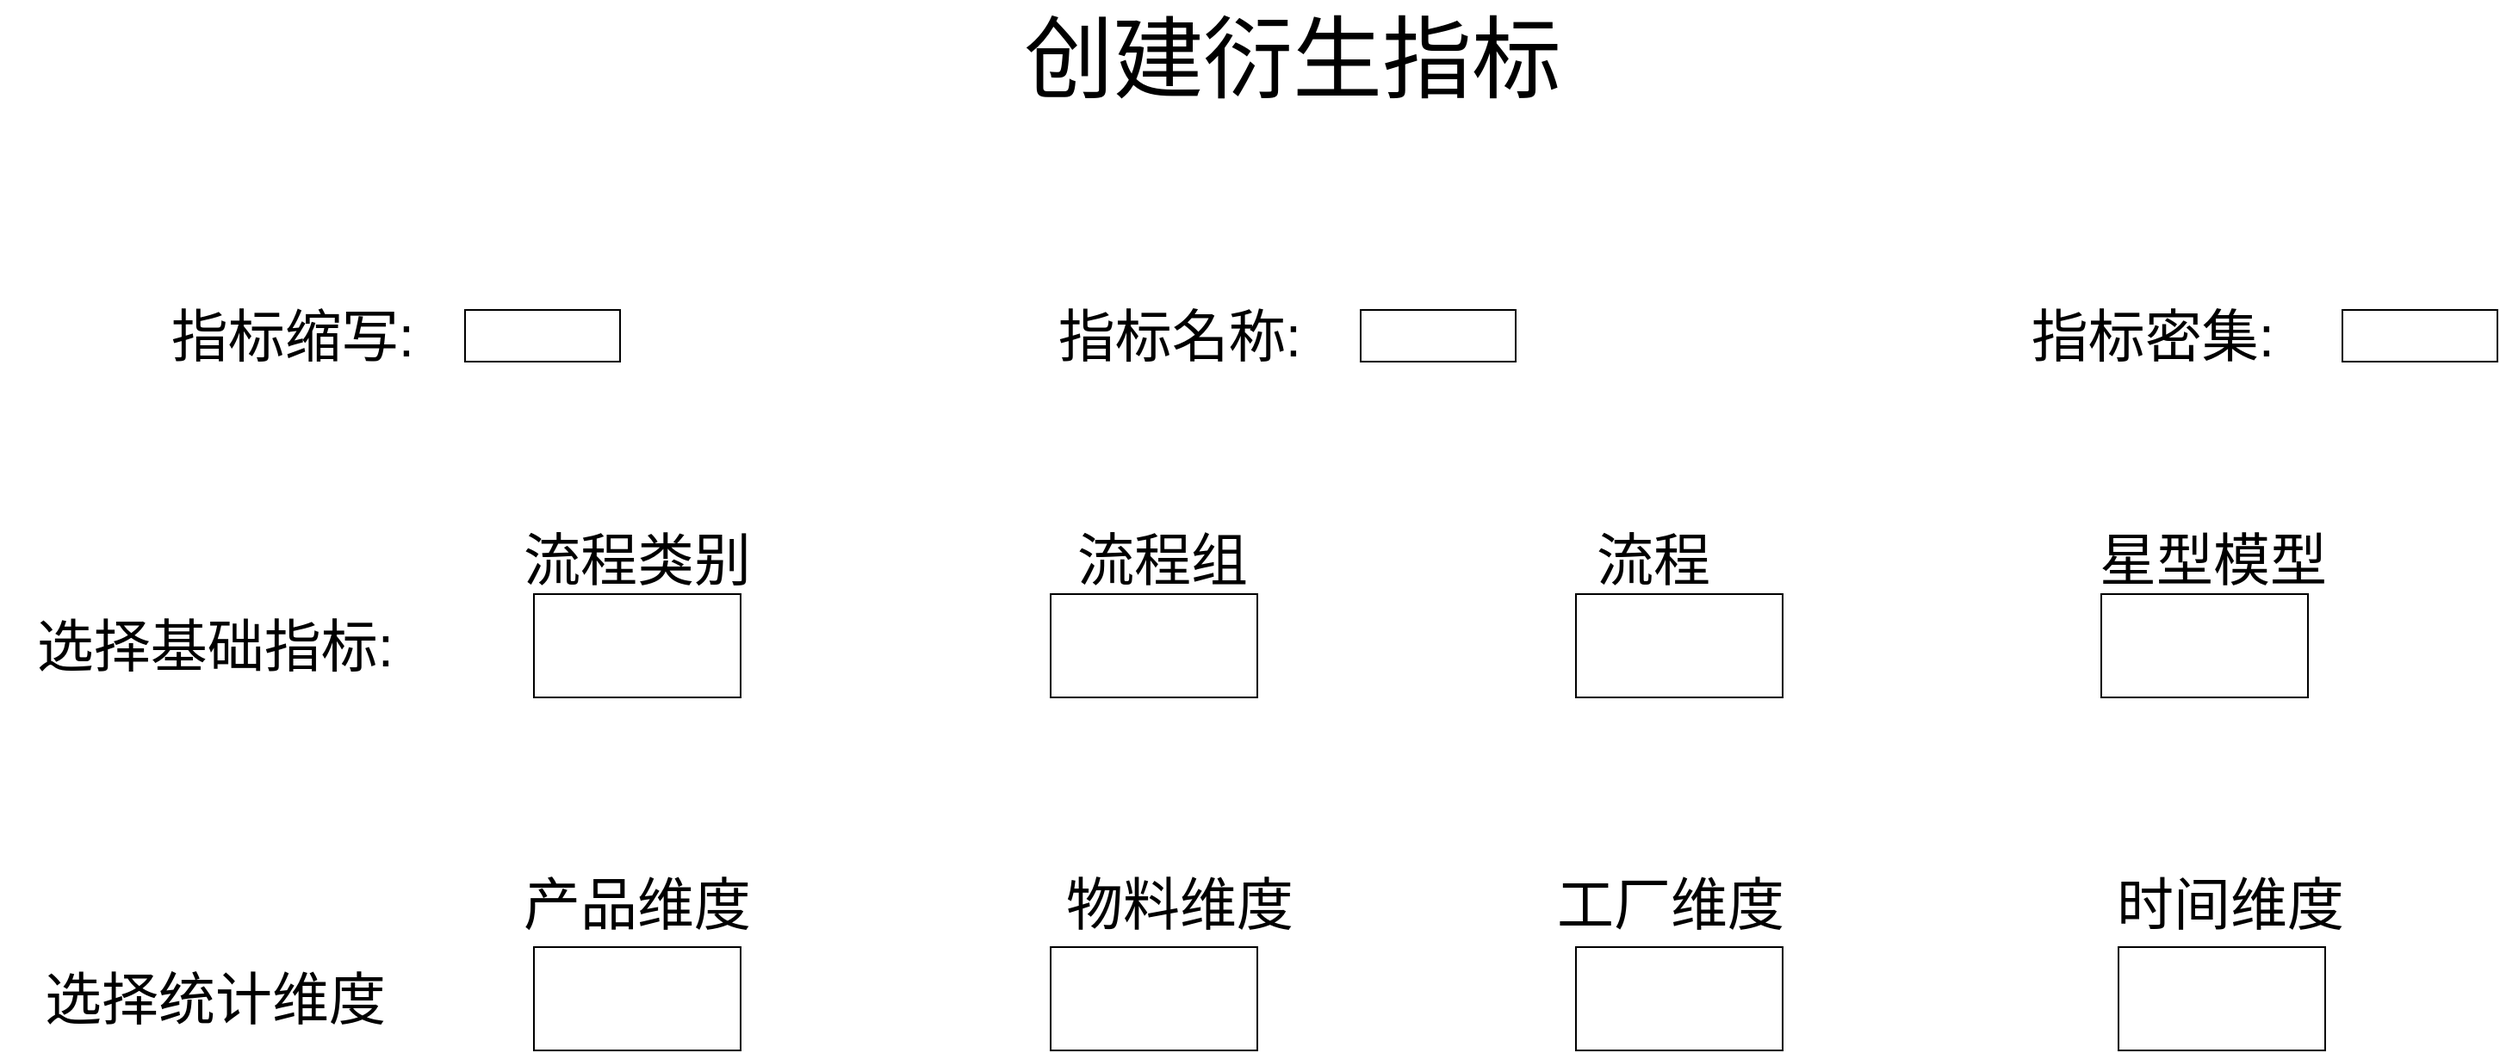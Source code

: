 <mxfile version="15.9.1" type="github">
  <diagram id="D9r5dB2LFCZVyrgBXVgn" name="第 1 页">
    <mxGraphModel dx="2473" dy="1458" grid="1" gridSize="10" guides="1" tooltips="1" connect="1" arrows="1" fold="1" page="1" pageScale="1" pageWidth="1920" pageHeight="1200" math="0" shadow="0">
      <root>
        <mxCell id="0" />
        <mxCell id="1" parent="0" />
        <mxCell id="6uZd8U6Zq1Q7nHsQi0AK-1" value="" style="rounded=1;whiteSpace=wrap;html=1;arcSize=0;fontSize=33;" vertex="1" parent="1">
          <mxGeometry x="480" y="270" width="90" height="30" as="geometry" />
        </mxCell>
        <mxCell id="6uZd8U6Zq1Q7nHsQi0AK-2" value="创建衍生指标&lt;br style=&quot;font-size: 52px;&quot;&gt;" style="text;html=1;align=center;verticalAlign=middle;resizable=0;points=[];autosize=1;strokeColor=none;fillColor=none;fontSize=52;" vertex="1" parent="1">
          <mxGeometry x="795" y="90" width="330" height="70" as="geometry" />
        </mxCell>
        <mxCell id="6uZd8U6Zq1Q7nHsQi0AK-5" value="指标缩写:" style="text;html=1;strokeColor=none;fillColor=none;align=center;verticalAlign=middle;whiteSpace=wrap;rounded=0;fontSize=33;" vertex="1" parent="1">
          <mxGeometry x="300" y="270" width="160" height="30" as="geometry" />
        </mxCell>
        <mxCell id="6uZd8U6Zq1Q7nHsQi0AK-6" value="" style="rounded=1;whiteSpace=wrap;html=1;arcSize=0;fontSize=33;" vertex="1" parent="1">
          <mxGeometry x="1000" y="270" width="90" height="30" as="geometry" />
        </mxCell>
        <mxCell id="6uZd8U6Zq1Q7nHsQi0AK-7" value="指标名称:&lt;br style=&quot;font-size: 33px;&quot;&gt;" style="text;html=1;strokeColor=none;fillColor=none;align=center;verticalAlign=middle;whiteSpace=wrap;rounded=0;fontSize=33;" vertex="1" parent="1">
          <mxGeometry x="810" y="270" width="170" height="30" as="geometry" />
        </mxCell>
        <mxCell id="6uZd8U6Zq1Q7nHsQi0AK-8" value="" style="rounded=1;whiteSpace=wrap;html=1;arcSize=0;fontSize=33;" vertex="1" parent="1">
          <mxGeometry x="1570" y="270" width="90" height="30" as="geometry" />
        </mxCell>
        <mxCell id="6uZd8U6Zq1Q7nHsQi0AK-9" value="指标密集:" style="text;html=1;strokeColor=none;fillColor=none;align=center;verticalAlign=middle;whiteSpace=wrap;rounded=0;fontSize=33;" vertex="1" parent="1">
          <mxGeometry x="1370" y="270" width="180" height="30" as="geometry" />
        </mxCell>
        <mxCell id="6uZd8U6Zq1Q7nHsQi0AK-10" value="选择基础指标:" style="text;html=1;strokeColor=none;fillColor=none;align=center;verticalAlign=middle;whiteSpace=wrap;rounded=0;fontSize=33;" vertex="1" parent="1">
          <mxGeometry x="210" y="450" width="250" height="30" as="geometry" />
        </mxCell>
        <mxCell id="6uZd8U6Zq1Q7nHsQi0AK-11" value="" style="rounded=0;whiteSpace=wrap;html=1;fontSize=33;" vertex="1" parent="1">
          <mxGeometry x="520" y="435" width="120" height="60" as="geometry" />
        </mxCell>
        <mxCell id="6uZd8U6Zq1Q7nHsQi0AK-12" value="" style="rounded=0;whiteSpace=wrap;html=1;fontSize=33;" vertex="1" parent="1">
          <mxGeometry x="820" y="435" width="120" height="60" as="geometry" />
        </mxCell>
        <mxCell id="6uZd8U6Zq1Q7nHsQi0AK-13" value="" style="rounded=0;whiteSpace=wrap;html=1;fontSize=33;" vertex="1" parent="1">
          <mxGeometry x="1125" y="435" width="120" height="60" as="geometry" />
        </mxCell>
        <mxCell id="6uZd8U6Zq1Q7nHsQi0AK-14" value="" style="rounded=0;whiteSpace=wrap;html=1;fontSize=33;" vertex="1" parent="1">
          <mxGeometry x="1430" y="435" width="120" height="60" as="geometry" />
        </mxCell>
        <mxCell id="6uZd8U6Zq1Q7nHsQi0AK-17" value="选择统计维度" style="text;html=1;strokeColor=none;fillColor=none;align=center;verticalAlign=middle;whiteSpace=wrap;rounded=0;fontSize=33;" vertex="1" parent="1">
          <mxGeometry x="210" y="655" width="250" height="30" as="geometry" />
        </mxCell>
        <mxCell id="6uZd8U6Zq1Q7nHsQi0AK-18" value="" style="rounded=0;whiteSpace=wrap;html=1;fontSize=33;" vertex="1" parent="1">
          <mxGeometry x="520" y="640" width="120" height="60" as="geometry" />
        </mxCell>
        <mxCell id="6uZd8U6Zq1Q7nHsQi0AK-19" value="" style="rounded=0;whiteSpace=wrap;html=1;fontSize=33;" vertex="1" parent="1">
          <mxGeometry x="820" y="640" width="120" height="60" as="geometry" />
        </mxCell>
        <mxCell id="6uZd8U6Zq1Q7nHsQi0AK-20" value="" style="rounded=0;whiteSpace=wrap;html=1;fontSize=33;" vertex="1" parent="1">
          <mxGeometry x="1125" y="640" width="120" height="60" as="geometry" />
        </mxCell>
        <mxCell id="6uZd8U6Zq1Q7nHsQi0AK-21" value="" style="rounded=0;whiteSpace=wrap;html=1;fontSize=33;" vertex="1" parent="1">
          <mxGeometry x="1440" y="640" width="120" height="60" as="geometry" />
        </mxCell>
        <mxCell id="6uZd8U6Zq1Q7nHsQi0AK-22" value="产品维度" style="text;html=1;strokeColor=none;fillColor=none;align=center;verticalAlign=middle;whiteSpace=wrap;rounded=0;fontSize=33;" vertex="1" parent="1">
          <mxGeometry x="480" y="600" width="200" height="30" as="geometry" />
        </mxCell>
        <mxCell id="6uZd8U6Zq1Q7nHsQi0AK-23" value="物料维度" style="text;html=1;strokeColor=none;fillColor=none;align=center;verticalAlign=middle;whiteSpace=wrap;rounded=0;fontSize=33;" vertex="1" parent="1">
          <mxGeometry x="795" y="600" width="200" height="30" as="geometry" />
        </mxCell>
        <mxCell id="6uZd8U6Zq1Q7nHsQi0AK-24" value="工厂维度" style="text;html=1;strokeColor=none;fillColor=none;align=center;verticalAlign=middle;whiteSpace=wrap;rounded=0;fontSize=33;" vertex="1" parent="1">
          <mxGeometry x="1080" y="600" width="200" height="30" as="geometry" />
        </mxCell>
        <mxCell id="6uZd8U6Zq1Q7nHsQi0AK-25" value="时间维度" style="text;html=1;strokeColor=none;fillColor=none;align=center;verticalAlign=middle;whiteSpace=wrap;rounded=0;fontSize=33;" vertex="1" parent="1">
          <mxGeometry x="1405" y="600" width="200" height="30" as="geometry" />
        </mxCell>
        <mxCell id="6uZd8U6Zq1Q7nHsQi0AK-26" value="流程类别" style="text;html=1;strokeColor=none;fillColor=none;align=center;verticalAlign=middle;whiteSpace=wrap;rounded=0;fontSize=33;" vertex="1" parent="1">
          <mxGeometry x="480" y="400" width="200" height="30" as="geometry" />
        </mxCell>
        <mxCell id="6uZd8U6Zq1Q7nHsQi0AK-27" value="流程组" style="text;html=1;strokeColor=none;fillColor=none;align=center;verticalAlign=middle;whiteSpace=wrap;rounded=0;fontSize=33;" vertex="1" parent="1">
          <mxGeometry x="785" y="400" width="200" height="30" as="geometry" />
        </mxCell>
        <mxCell id="6uZd8U6Zq1Q7nHsQi0AK-28" value="流程" style="text;html=1;strokeColor=none;fillColor=none;align=center;verticalAlign=middle;whiteSpace=wrap;rounded=0;fontSize=33;" vertex="1" parent="1">
          <mxGeometry x="1070" y="400" width="200" height="30" as="geometry" />
        </mxCell>
        <mxCell id="6uZd8U6Zq1Q7nHsQi0AK-29" value="星型模型" style="text;html=1;strokeColor=none;fillColor=none;align=center;verticalAlign=middle;whiteSpace=wrap;rounded=0;fontSize=33;" vertex="1" parent="1">
          <mxGeometry x="1395" y="400" width="200" height="30" as="geometry" />
        </mxCell>
      </root>
    </mxGraphModel>
  </diagram>
</mxfile>

